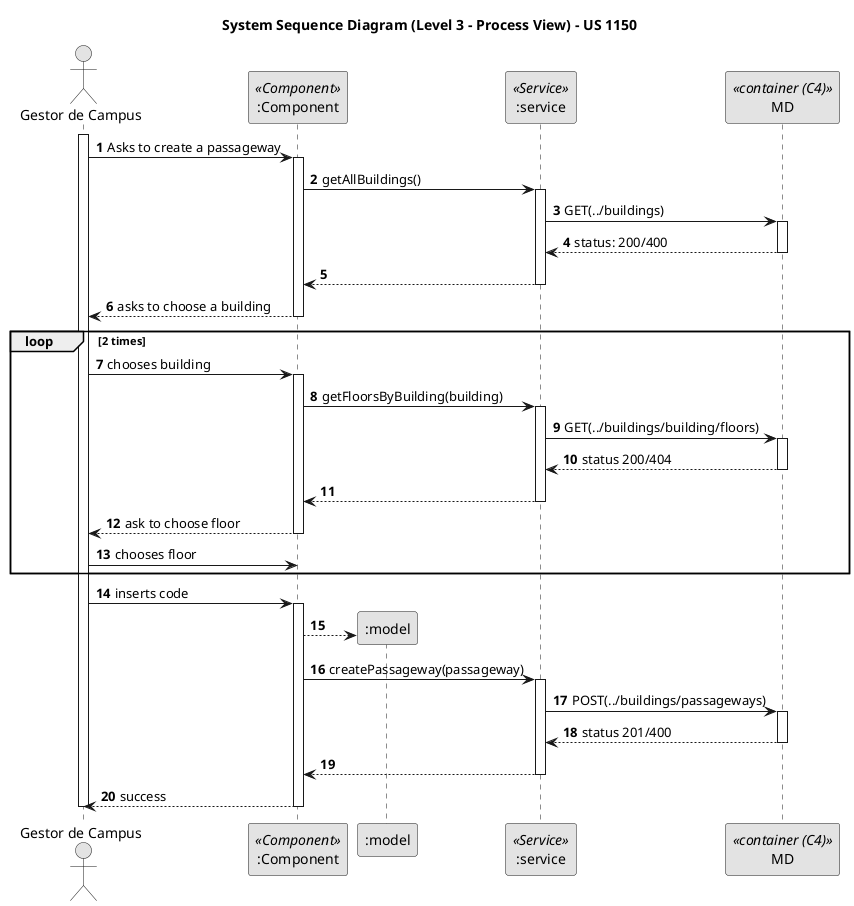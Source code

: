 @startuml
skinparam monochrome true
skinparam packageStyle rectangle
skinparam shadowing false
autonumber

title System Sequence Diagram (Level 3 - Process View) - US 1150


actor "Gestor de Campus" as actor

participant ":Component" as Component <<Component>>
participant ":model" as Model
participant ":service" as Service <<Service>>
participant "MD" as MD <<container (C4)>>

activate actor
actor -> Component: Asks to create a passageway
activate Component
Component -> Service: getAllBuildings()
activate Service
Service -> MD: GET(../buildings)
activate MD
Service <-- MD: status: 200/400
deactivate MD
Service --> Component
deactivate Service
actor <-- Component: asks to choose a building
deactivate Component
loop 2 times
actor -> Component: chooses building
activate Component

Component -> Service: getFloorsByBuilding(building)
activate Service

Service -> MD: GET(../buildings/building/floors)
activate MD

MD --> Service: status 200/404

deactivate MD


Service --> Component
deactivate Service

Component --> actor: ask to choose floor
deactivate Component

actor -> Component: chooses floor

end

actor -> Component: inserts code
activate Component

Component --> Model**

Component -> Service: createPassageway(passageway)

activate Service


Service -> MD: POST(../buildings/passageways)
activate MD

MD --> Service: status 201/400
deactivate MD

Service --> Component
deactivate Service
Component --> actor: success
deactivate Component
deactivate actor



@enduml
